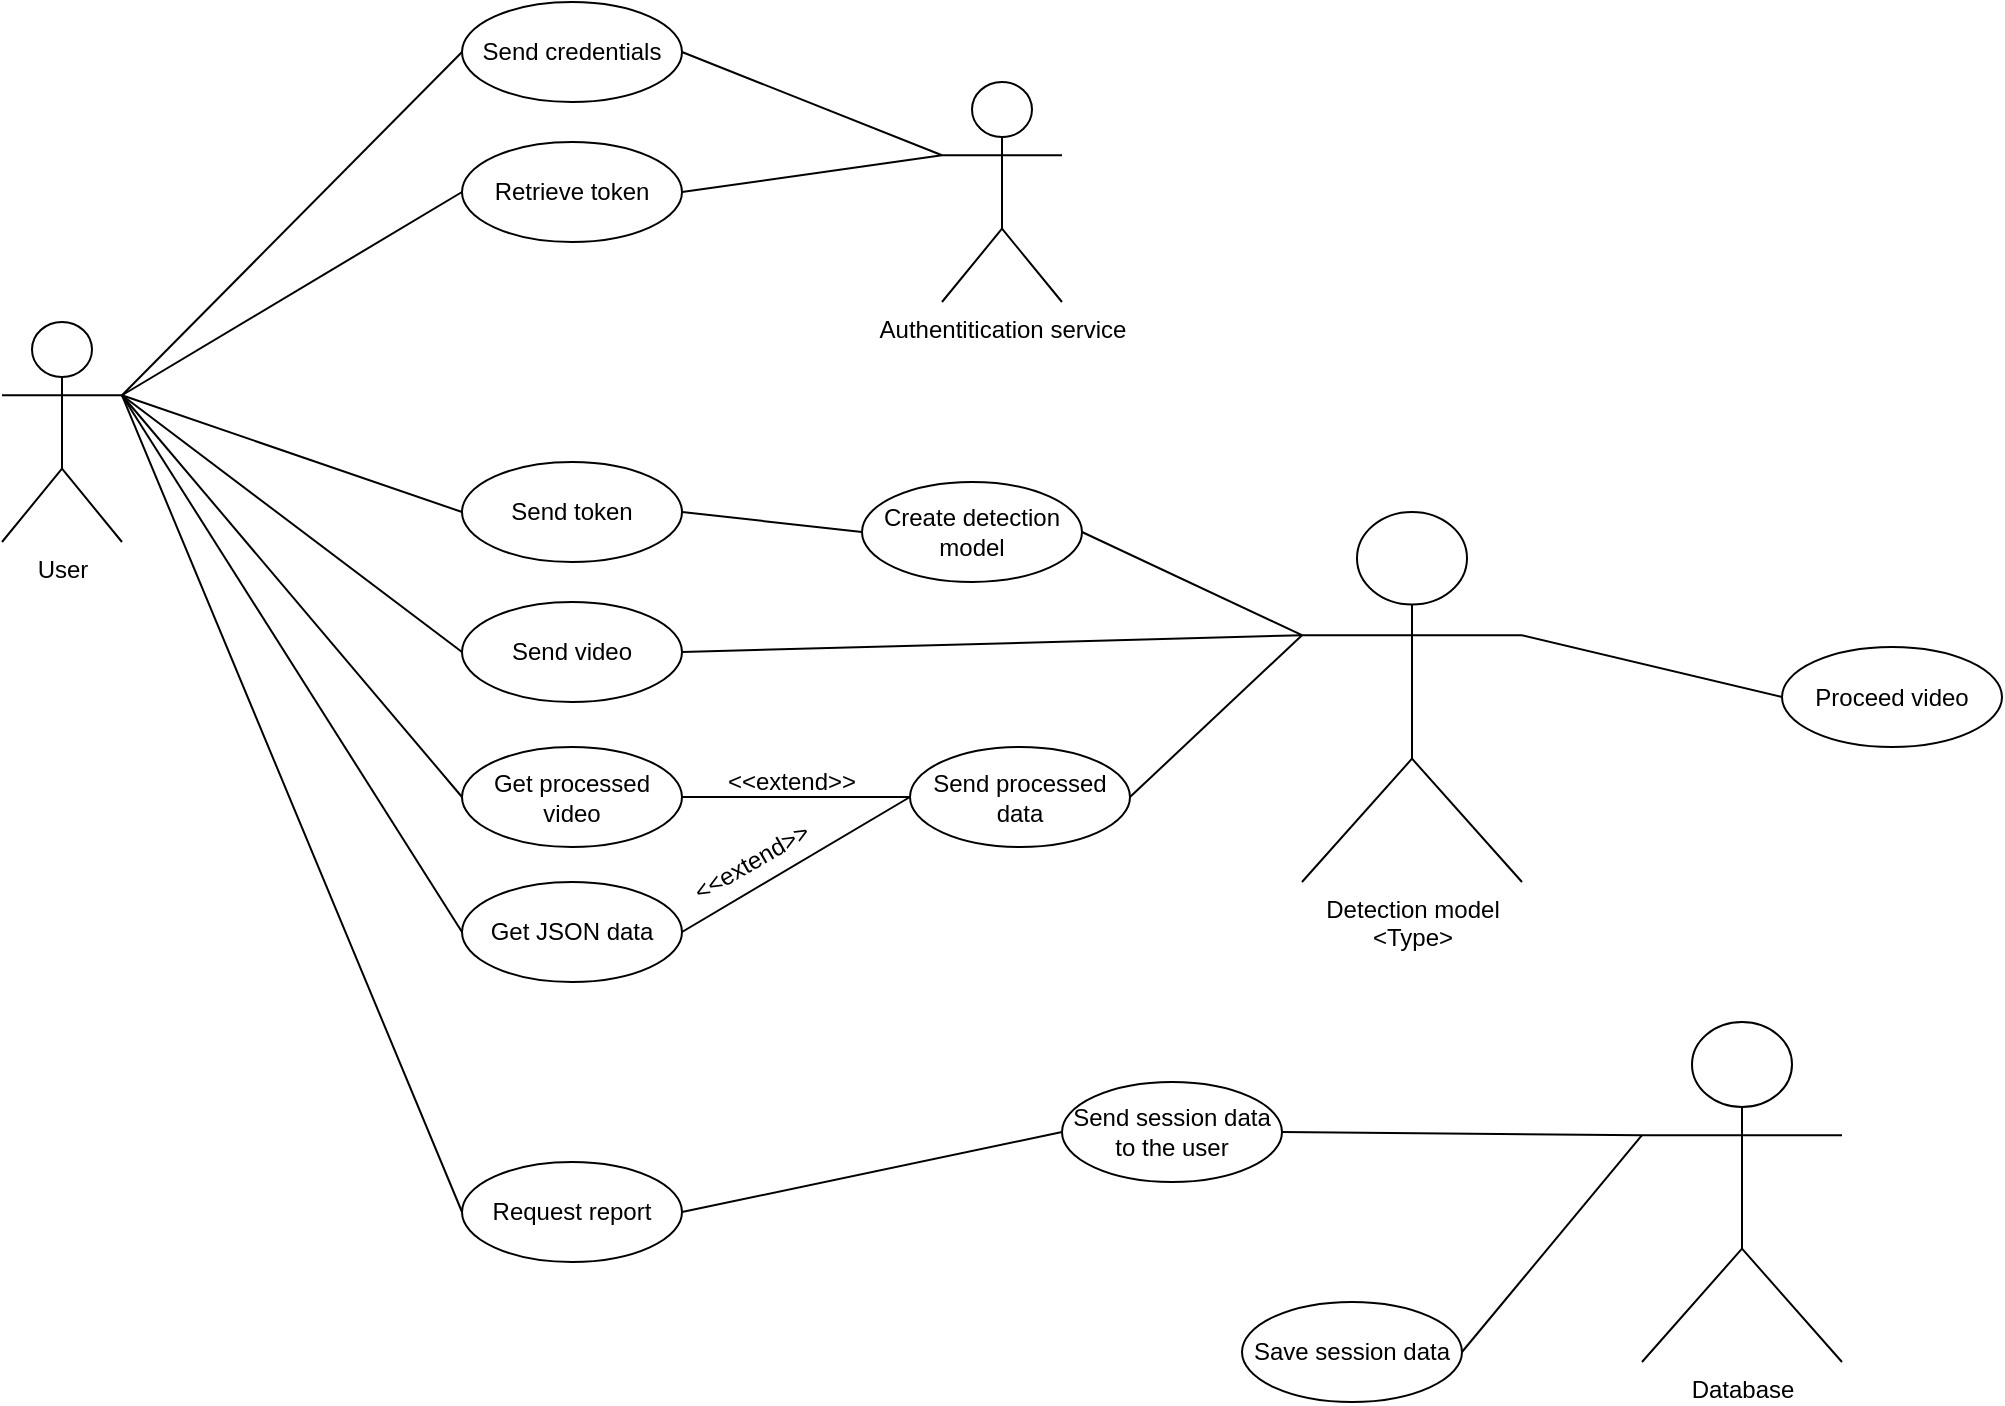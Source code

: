 <mxfile version="15.3.2" type="device"><diagram id="oE3G9QKrbz1lPMqq6tDZ" name="Page-1"><mxGraphModel dx="2188" dy="638" grid="1" gridSize="10" guides="1" tooltips="1" connect="1" arrows="1" fold="1" page="1" pageScale="1" pageWidth="827" pageHeight="1169" math="0" shadow="0"><root><mxCell id="0"/><mxCell id="1" parent="0"/><mxCell id="YQGpuBH-v-9bMY8sCFKV-1" value="Send credent&lt;span&gt;ials&lt;/span&gt;" style="ellipse;whiteSpace=wrap;html=1;" vertex="1" parent="1"><mxGeometry x="190" y="50" width="110" height="50" as="geometry"/></mxCell><mxCell id="YQGpuBH-v-9bMY8sCFKV-2" value="User" style="shape=umlActor;verticalLabelPosition=bottom;verticalAlign=top;html=1;outlineConnect=0;" vertex="1" parent="1"><mxGeometry x="-40" y="210" width="60" height="110" as="geometry"/></mxCell><mxCell id="YQGpuBH-v-9bMY8sCFKV-3" value="Retr&lt;span&gt;ieve token&lt;/span&gt;" style="ellipse;whiteSpace=wrap;html=1;" vertex="1" parent="1"><mxGeometry x="190" y="120" width="110" height="50" as="geometry"/></mxCell><mxCell id="YQGpuBH-v-9bMY8sCFKV-4" value="Send token" style="ellipse;whiteSpace=wrap;html=1;" vertex="1" parent="1"><mxGeometry x="190" y="280" width="110" height="50" as="geometry"/></mxCell><mxCell id="YQGpuBH-v-9bMY8sCFKV-5" value="Request report" style="ellipse;whiteSpace=wrap;html=1;" vertex="1" parent="1"><mxGeometry x="190" y="630" width="110" height="50" as="geometry"/></mxCell><mxCell id="YQGpuBH-v-9bMY8sCFKV-6" value="Authent&lt;span id=&quot;docs-internal-guid-6857f552-7fff-fe71-50dd-2925caf0c72d&quot;&gt;&lt;span style=&quot;background-color: transparent ; vertical-align: baseline&quot;&gt;&lt;font style=&quot;font-size: 12px&quot;&gt;it&lt;/font&gt;&lt;/span&gt;&lt;/span&gt;ication service" style="shape=umlActor;verticalLabelPosition=bottom;verticalAlign=top;html=1;outlineConnect=0;" vertex="1" parent="1"><mxGeometry x="430" y="90" width="60" height="110" as="geometry"/></mxCell><mxCell id="YQGpuBH-v-9bMY8sCFKV-7" value="" style="endArrow=none;html=1;entryX=0;entryY=0.5;entryDx=0;entryDy=0;exitX=1;exitY=0.333;exitDx=0;exitDy=0;exitPerimeter=0;" edge="1" parent="1" source="YQGpuBH-v-9bMY8sCFKV-2" target="YQGpuBH-v-9bMY8sCFKV-3"><mxGeometry width="50" height="50" relative="1" as="geometry"><mxPoint x="60" y="265" as="sourcePoint"/><mxPoint x="70" y="200" as="targetPoint"/></mxGeometry></mxCell><mxCell id="YQGpuBH-v-9bMY8sCFKV-8" value="" style="endArrow=none;html=1;entryX=0;entryY=0.5;entryDx=0;entryDy=0;exitX=1;exitY=0.333;exitDx=0;exitDy=0;exitPerimeter=0;" edge="1" parent="1" source="YQGpuBH-v-9bMY8sCFKV-2" target="YQGpuBH-v-9bMY8sCFKV-4"><mxGeometry width="50" height="50" relative="1" as="geometry"><mxPoint x="140.0" y="230" as="sourcePoint"/><mxPoint x="190.0" y="180" as="targetPoint"/></mxGeometry></mxCell><mxCell id="YQGpuBH-v-9bMY8sCFKV-9" value="" style="endArrow=none;html=1;exitX=1;exitY=0.5;exitDx=0;exitDy=0;entryX=0;entryY=0.333;entryDx=0;entryDy=0;entryPerimeter=0;" edge="1" parent="1" source="YQGpuBH-v-9bMY8sCFKV-1" target="YQGpuBH-v-9bMY8sCFKV-6"><mxGeometry width="50" height="50" relative="1" as="geometry"><mxPoint x="330.0" y="40" as="sourcePoint"/><mxPoint x="380.0" y="-10" as="targetPoint"/></mxGeometry></mxCell><mxCell id="YQGpuBH-v-9bMY8sCFKV-10" value="" style="endArrow=none;html=1;exitX=1;exitY=0.5;exitDx=0;exitDy=0;entryX=0;entryY=0.333;entryDx=0;entryDy=0;entryPerimeter=0;" edge="1" parent="1" source="YQGpuBH-v-9bMY8sCFKV-3" target="YQGpuBH-v-9bMY8sCFKV-6"><mxGeometry width="50" height="50" relative="1" as="geometry"><mxPoint x="300.0" y="185" as="sourcePoint"/><mxPoint x="350.0" y="135" as="targetPoint"/></mxGeometry></mxCell><mxCell id="YQGpuBH-v-9bMY8sCFKV-11" value="" style="endArrow=none;html=1;entryX=0;entryY=0.5;entryDx=0;entryDy=0;exitX=1;exitY=0.333;exitDx=0;exitDy=0;exitPerimeter=0;" edge="1" parent="1" source="YQGpuBH-v-9bMY8sCFKV-2" target="YQGpuBH-v-9bMY8sCFKV-1"><mxGeometry width="50" height="50" relative="1" as="geometry"><mxPoint x="170.0" y="260" as="sourcePoint"/><mxPoint x="220.0" y="210" as="targetPoint"/></mxGeometry></mxCell><mxCell id="YQGpuBH-v-9bMY8sCFKV-13" value="" style="endArrow=none;html=1;exitX=1;exitY=0.333;exitDx=0;exitDy=0;exitPerimeter=0;entryX=0;entryY=0.5;entryDx=0;entryDy=0;" edge="1" parent="1" source="YQGpuBH-v-9bMY8sCFKV-2" target="YQGpuBH-v-9bMY8sCFKV-5"><mxGeometry width="50" height="50" relative="1" as="geometry"><mxPoint x="60" y="410" as="sourcePoint"/><mxPoint x="110" y="360" as="targetPoint"/></mxGeometry></mxCell><mxCell id="YQGpuBH-v-9bMY8sCFKV-15" value="Create detect&lt;span&gt;ion model&lt;/span&gt;" style="ellipse;whiteSpace=wrap;html=1;" vertex="1" parent="1"><mxGeometry x="390" y="290" width="110" height="50" as="geometry"/></mxCell><mxCell id="YQGpuBH-v-9bMY8sCFKV-16" value="" style="endArrow=none;html=1;exitX=1;exitY=0.5;exitDx=0;exitDy=0;entryX=0;entryY=0.5;entryDx=0;entryDy=0;" edge="1" parent="1" source="YQGpuBH-v-9bMY8sCFKV-4" target="YQGpuBH-v-9bMY8sCFKV-15"><mxGeometry width="50" height="50" relative="1" as="geometry"><mxPoint x="360" y="450" as="sourcePoint"/><mxPoint x="410" y="400" as="targetPoint"/></mxGeometry></mxCell><mxCell id="YQGpuBH-v-9bMY8sCFKV-17" value="Detection model&lt;br&gt;&amp;lt;Type&amp;gt;" style="shape=umlActor;verticalLabelPosition=bottom;verticalAlign=top;html=1;outlineConnect=0;" vertex="1" parent="1"><mxGeometry x="610" y="305" width="110" height="185" as="geometry"/></mxCell><mxCell id="YQGpuBH-v-9bMY8sCFKV-18" value="" style="endArrow=none;html=1;exitX=1;exitY=0.5;exitDx=0;exitDy=0;entryX=0;entryY=0.333;entryDx=0;entryDy=0;entryPerimeter=0;" edge="1" parent="1" source="YQGpuBH-v-9bMY8sCFKV-15" target="YQGpuBH-v-9bMY8sCFKV-17"><mxGeometry width="50" height="50" relative="1" as="geometry"><mxPoint x="520" y="390" as="sourcePoint"/><mxPoint x="570" y="340" as="targetPoint"/></mxGeometry></mxCell><mxCell id="YQGpuBH-v-9bMY8sCFKV-19" value="Proceed v&lt;span&gt;ideo&lt;/span&gt;" style="ellipse;whiteSpace=wrap;html=1;" vertex="1" parent="1"><mxGeometry x="850" y="372.5" width="110" height="50" as="geometry"/></mxCell><mxCell id="YQGpuBH-v-9bMY8sCFKV-20" value="" style="endArrow=none;html=1;exitX=1;exitY=0.333;exitDx=0;exitDy=0;entryX=0;entryY=0.5;entryDx=0;entryDy=0;exitPerimeter=0;" edge="1" parent="1" source="YQGpuBH-v-9bMY8sCFKV-17" target="YQGpuBH-v-9bMY8sCFKV-19"><mxGeometry width="50" height="50" relative="1" as="geometry"><mxPoint x="790" y="430" as="sourcePoint"/><mxPoint x="900" y="461.667" as="targetPoint"/></mxGeometry></mxCell><mxCell id="YQGpuBH-v-9bMY8sCFKV-21" value="" style="endArrow=none;html=1;exitX=1;exitY=0.333;exitDx=0;exitDy=0;entryX=0;entryY=0.5;entryDx=0;entryDy=0;exitPerimeter=0;" edge="1" parent="1" source="YQGpuBH-v-9bMY8sCFKV-2" target="YQGpuBH-v-9bMY8sCFKV-23"><mxGeometry width="50" height="50" relative="1" as="geometry"><mxPoint x="540" y="680" as="sourcePoint"/><mxPoint x="630" y="710" as="targetPoint"/></mxGeometry></mxCell><mxCell id="YQGpuBH-v-9bMY8sCFKV-22" value="" style="endArrow=none;html=1;exitX=1;exitY=0.5;exitDx=0;exitDy=0;entryX=0;entryY=0.5;entryDx=0;entryDy=0;" edge="1" parent="1" source="YQGpuBH-v-9bMY8sCFKV-5" target="YQGpuBH-v-9bMY8sCFKV-39"><mxGeometry width="50" height="50" relative="1" as="geometry"><mxPoint x="340" y="422.5" as="sourcePoint"/><mxPoint x="430" y="452.5" as="targetPoint"/></mxGeometry></mxCell><mxCell id="YQGpuBH-v-9bMY8sCFKV-23" value="Send v&lt;span&gt;ideo&lt;/span&gt;" style="ellipse;whiteSpace=wrap;html=1;" vertex="1" parent="1"><mxGeometry x="190" y="350" width="110" height="50" as="geometry"/></mxCell><mxCell id="YQGpuBH-v-9bMY8sCFKV-24" value="" style="endArrow=none;html=1;exitX=1;exitY=0.5;exitDx=0;exitDy=0;entryX=0;entryY=0.333;entryDx=0;entryDy=0;entryPerimeter=0;" edge="1" parent="1" source="YQGpuBH-v-9bMY8sCFKV-23" target="YQGpuBH-v-9bMY8sCFKV-17"><mxGeometry width="50" height="50" relative="1" as="geometry"><mxPoint x="310" y="395" as="sourcePoint"/><mxPoint x="620" y="376.667" as="targetPoint"/></mxGeometry></mxCell><mxCell id="YQGpuBH-v-9bMY8sCFKV-25" value="Get processed v&lt;span&gt;ideo&lt;/span&gt;" style="ellipse;whiteSpace=wrap;html=1;" vertex="1" parent="1"><mxGeometry x="190" y="422.5" width="110" height="50" as="geometry"/></mxCell><mxCell id="YQGpuBH-v-9bMY8sCFKV-26" value="Send processed data" style="ellipse;whiteSpace=wrap;html=1;" vertex="1" parent="1"><mxGeometry x="414" y="422.5" width="110" height="50" as="geometry"/></mxCell><mxCell id="YQGpuBH-v-9bMY8sCFKV-27" value="Get JSON data" style="ellipse;whiteSpace=wrap;html=1;" vertex="1" parent="1"><mxGeometry x="190" y="490" width="110" height="50" as="geometry"/></mxCell><mxCell id="YQGpuBH-v-9bMY8sCFKV-28" value="" style="endArrow=none;html=1;exitX=1;exitY=0.5;exitDx=0;exitDy=0;entryX=0;entryY=0.333;entryDx=0;entryDy=0;entryPerimeter=0;" edge="1" parent="1" source="YQGpuBH-v-9bMY8sCFKV-26" target="YQGpuBH-v-9bMY8sCFKV-17"><mxGeometry width="50" height="50" relative="1" as="geometry"><mxPoint x="310" y="395" as="sourcePoint"/><mxPoint x="620" y="376.667" as="targetPoint"/></mxGeometry></mxCell><mxCell id="YQGpuBH-v-9bMY8sCFKV-29" value="" style="endArrow=none;html=1;exitX=1;exitY=0.5;exitDx=0;exitDy=0;entryX=0;entryY=0.5;entryDx=0;entryDy=0;" edge="1" parent="1" source="YQGpuBH-v-9bMY8sCFKV-27" target="YQGpuBH-v-9bMY8sCFKV-26"><mxGeometry width="50" height="50" relative="1" as="geometry"><mxPoint x="370" y="635" as="sourcePoint"/><mxPoint x="430" y="486.667" as="targetPoint"/></mxGeometry></mxCell><mxCell id="YQGpuBH-v-9bMY8sCFKV-30" value="" style="endArrow=none;html=1;exitX=1;exitY=0.5;exitDx=0;exitDy=0;entryX=0;entryY=0.5;entryDx=0;entryDy=0;" edge="1" parent="1" source="YQGpuBH-v-9bMY8sCFKV-25" target="YQGpuBH-v-9bMY8sCFKV-26"><mxGeometry width="50" height="50" relative="1" as="geometry"><mxPoint x="570" y="535" as="sourcePoint"/><mxPoint x="630" y="386.667" as="targetPoint"/></mxGeometry></mxCell><mxCell id="YQGpuBH-v-9bMY8sCFKV-31" value="&amp;lt;&amp;lt;extend&amp;gt;&amp;gt;" style="text;html=1;strokeColor=none;fillColor=none;align=center;verticalAlign=middle;whiteSpace=wrap;rounded=0;rotation=0;" vertex="1" parent="1"><mxGeometry x="320" y="430" width="70" height="20" as="geometry"/></mxCell><mxCell id="YQGpuBH-v-9bMY8sCFKV-33" value="&amp;lt;&amp;lt;extend&amp;gt;&amp;gt;" style="text;html=1;strokeColor=none;fillColor=none;align=center;verticalAlign=middle;whiteSpace=wrap;rounded=0;rotation=-30;" vertex="1" parent="1"><mxGeometry x="300" y="470" width="70" height="20" as="geometry"/></mxCell><mxCell id="YQGpuBH-v-9bMY8sCFKV-34" value="" style="endArrow=none;html=1;entryX=1;entryY=0.333;entryDx=0;entryDy=0;entryPerimeter=0;exitX=0;exitY=0.5;exitDx=0;exitDy=0;" edge="1" parent="1" source="YQGpuBH-v-9bMY8sCFKV-25" target="YQGpuBH-v-9bMY8sCFKV-2"><mxGeometry width="50" height="50" relative="1" as="geometry"><mxPoint x="30" y="440" as="sourcePoint"/><mxPoint x="80" y="390" as="targetPoint"/></mxGeometry></mxCell><mxCell id="YQGpuBH-v-9bMY8sCFKV-35" value="" style="endArrow=none;html=1;entryX=1;entryY=0.333;entryDx=0;entryDy=0;entryPerimeter=0;exitX=0;exitY=0.5;exitDx=0;exitDy=0;" edge="1" parent="1" source="YQGpuBH-v-9bMY8sCFKV-27" target="YQGpuBH-v-9bMY8sCFKV-2"><mxGeometry width="50" height="50" relative="1" as="geometry"><mxPoint x="70" y="540" as="sourcePoint"/><mxPoint x="120" y="490" as="targetPoint"/></mxGeometry></mxCell><mxCell id="YQGpuBH-v-9bMY8sCFKV-36" value="Database" style="shape=umlActor;verticalLabelPosition=bottom;verticalAlign=top;html=1;outlineConnect=0;" vertex="1" parent="1"><mxGeometry x="780" y="560" width="100" height="170" as="geometry"/></mxCell><mxCell id="YQGpuBH-v-9bMY8sCFKV-37" value="Save sess&lt;span&gt;ion data&lt;/span&gt;" style="ellipse;whiteSpace=wrap;html=1;" vertex="1" parent="1"><mxGeometry x="580" y="700" width="110" height="50" as="geometry"/></mxCell><mxCell id="YQGpuBH-v-9bMY8sCFKV-38" value="" style="endArrow=none;html=1;exitX=1;exitY=0.5;exitDx=0;exitDy=0;entryX=0;entryY=0.333;entryDx=0;entryDy=0;entryPerimeter=0;" edge="1" parent="1" source="YQGpuBH-v-9bMY8sCFKV-37" target="YQGpuBH-v-9bMY8sCFKV-36"><mxGeometry width="50" height="50" relative="1" as="geometry"><mxPoint x="720" y="690" as="sourcePoint"/><mxPoint x="770" y="640" as="targetPoint"/></mxGeometry></mxCell><mxCell id="YQGpuBH-v-9bMY8sCFKV-39" value="Send sess&lt;span&gt;ion data to the user&lt;/span&gt;" style="ellipse;whiteSpace=wrap;html=1;" vertex="1" parent="1"><mxGeometry x="490" y="590" width="110" height="50" as="geometry"/></mxCell><mxCell id="YQGpuBH-v-9bMY8sCFKV-40" value="" style="endArrow=none;html=1;exitX=1;exitY=0.5;exitDx=0;exitDy=0;entryX=0;entryY=0.333;entryDx=0;entryDy=0;entryPerimeter=0;" edge="1" parent="1" source="YQGpuBH-v-9bMY8sCFKV-39" target="YQGpuBH-v-9bMY8sCFKV-36"><mxGeometry width="50" height="50" relative="1" as="geometry"><mxPoint x="700" y="735" as="sourcePoint"/><mxPoint x="790" y="626.667" as="targetPoint"/></mxGeometry></mxCell></root></mxGraphModel></diagram></mxfile>